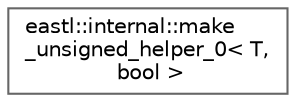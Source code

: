 digraph "类继承关系图"
{
 // LATEX_PDF_SIZE
  bgcolor="transparent";
  edge [fontname=Helvetica,fontsize=10,labelfontname=Helvetica,labelfontsize=10];
  node [fontname=Helvetica,fontsize=10,shape=box,height=0.2,width=0.4];
  rankdir="LR";
  Node0 [id="Node000000",label="eastl::internal::make\l_unsigned_helper_0\< T,\l bool \>",height=0.2,width=0.4,color="grey40", fillcolor="white", style="filled",URL="$structeastl_1_1internal_1_1make__unsigned__helper__0.html",tooltip=" "];
}
